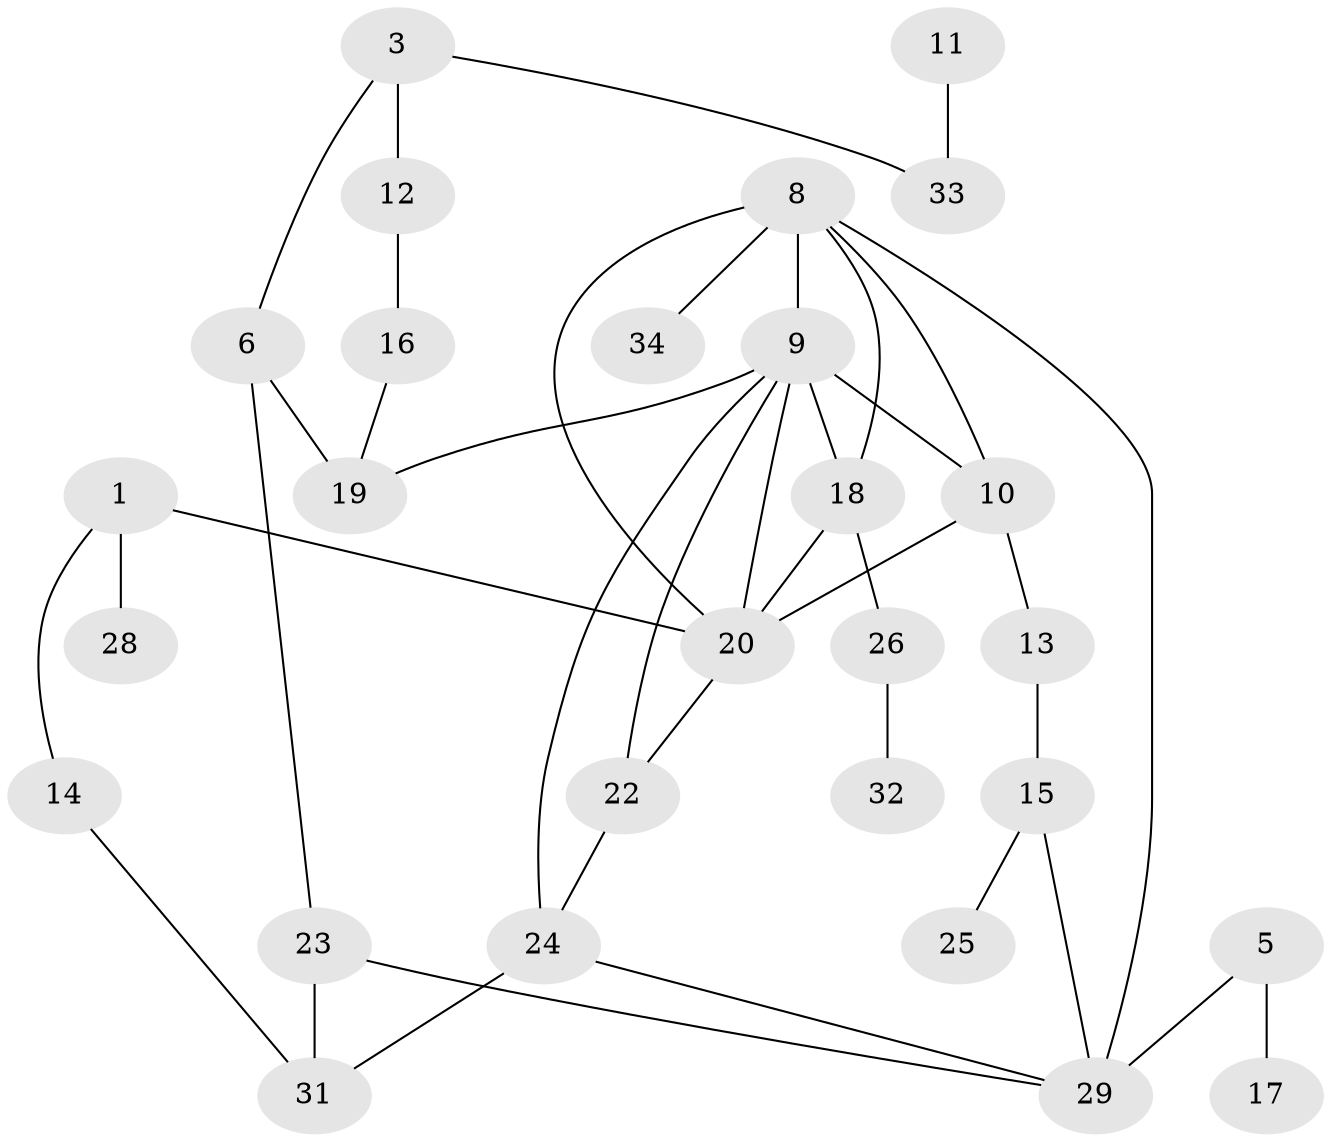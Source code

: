 // original degree distribution, {2: 0.2647058823529412, 4: 0.16176470588235295, 6: 0.014705882352941176, 3: 0.19117647058823528, 1: 0.23529411764705882, 0: 0.08823529411764706, 5: 0.04411764705882353}
// Generated by graph-tools (version 1.1) at 2025/00/03/09/25 03:00:54]
// undirected, 28 vertices, 40 edges
graph export_dot {
graph [start="1"]
  node [color=gray90,style=filled];
  1;
  3;
  5;
  6;
  8;
  9;
  10;
  11;
  12;
  13;
  14;
  15;
  16;
  17;
  18;
  19;
  20;
  22;
  23;
  24;
  25;
  26;
  28;
  29;
  31;
  32;
  33;
  34;
  1 -- 14 [weight=1.0];
  1 -- 20 [weight=1.0];
  1 -- 28 [weight=1.0];
  3 -- 6 [weight=1.0];
  3 -- 12 [weight=1.0];
  3 -- 33 [weight=1.0];
  5 -- 17 [weight=1.0];
  5 -- 29 [weight=2.0];
  6 -- 19 [weight=1.0];
  6 -- 23 [weight=1.0];
  8 -- 9 [weight=1.0];
  8 -- 10 [weight=1.0];
  8 -- 18 [weight=1.0];
  8 -- 20 [weight=1.0];
  8 -- 29 [weight=1.0];
  8 -- 34 [weight=1.0];
  9 -- 10 [weight=1.0];
  9 -- 18 [weight=1.0];
  9 -- 19 [weight=2.0];
  9 -- 20 [weight=1.0];
  9 -- 22 [weight=2.0];
  9 -- 24 [weight=1.0];
  10 -- 13 [weight=1.0];
  10 -- 20 [weight=1.0];
  11 -- 33 [weight=1.0];
  12 -- 16 [weight=1.0];
  13 -- 15 [weight=1.0];
  14 -- 31 [weight=1.0];
  15 -- 25 [weight=1.0];
  15 -- 29 [weight=1.0];
  16 -- 19 [weight=1.0];
  18 -- 20 [weight=1.0];
  18 -- 26 [weight=1.0];
  20 -- 22 [weight=2.0];
  22 -- 24 [weight=1.0];
  23 -- 29 [weight=1.0];
  23 -- 31 [weight=1.0];
  24 -- 29 [weight=1.0];
  24 -- 31 [weight=1.0];
  26 -- 32 [weight=1.0];
}
